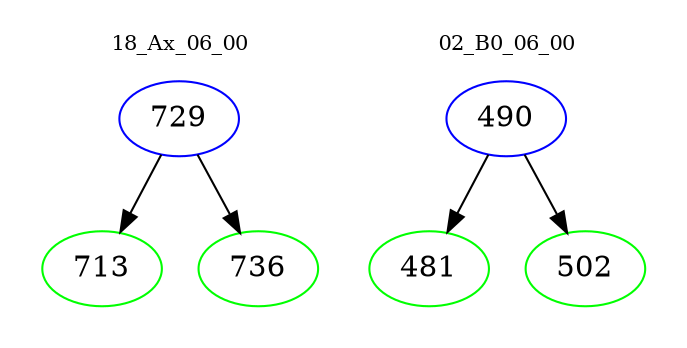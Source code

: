 digraph{
subgraph cluster_0 {
color = white
label = "18_Ax_06_00";
fontsize=10;
T0_729 [label="729", color="blue"]
T0_729 -> T0_713 [color="black"]
T0_713 [label="713", color="green"]
T0_729 -> T0_736 [color="black"]
T0_736 [label="736", color="green"]
}
subgraph cluster_1 {
color = white
label = "02_B0_06_00";
fontsize=10;
T1_490 [label="490", color="blue"]
T1_490 -> T1_481 [color="black"]
T1_481 [label="481", color="green"]
T1_490 -> T1_502 [color="black"]
T1_502 [label="502", color="green"]
}
}
